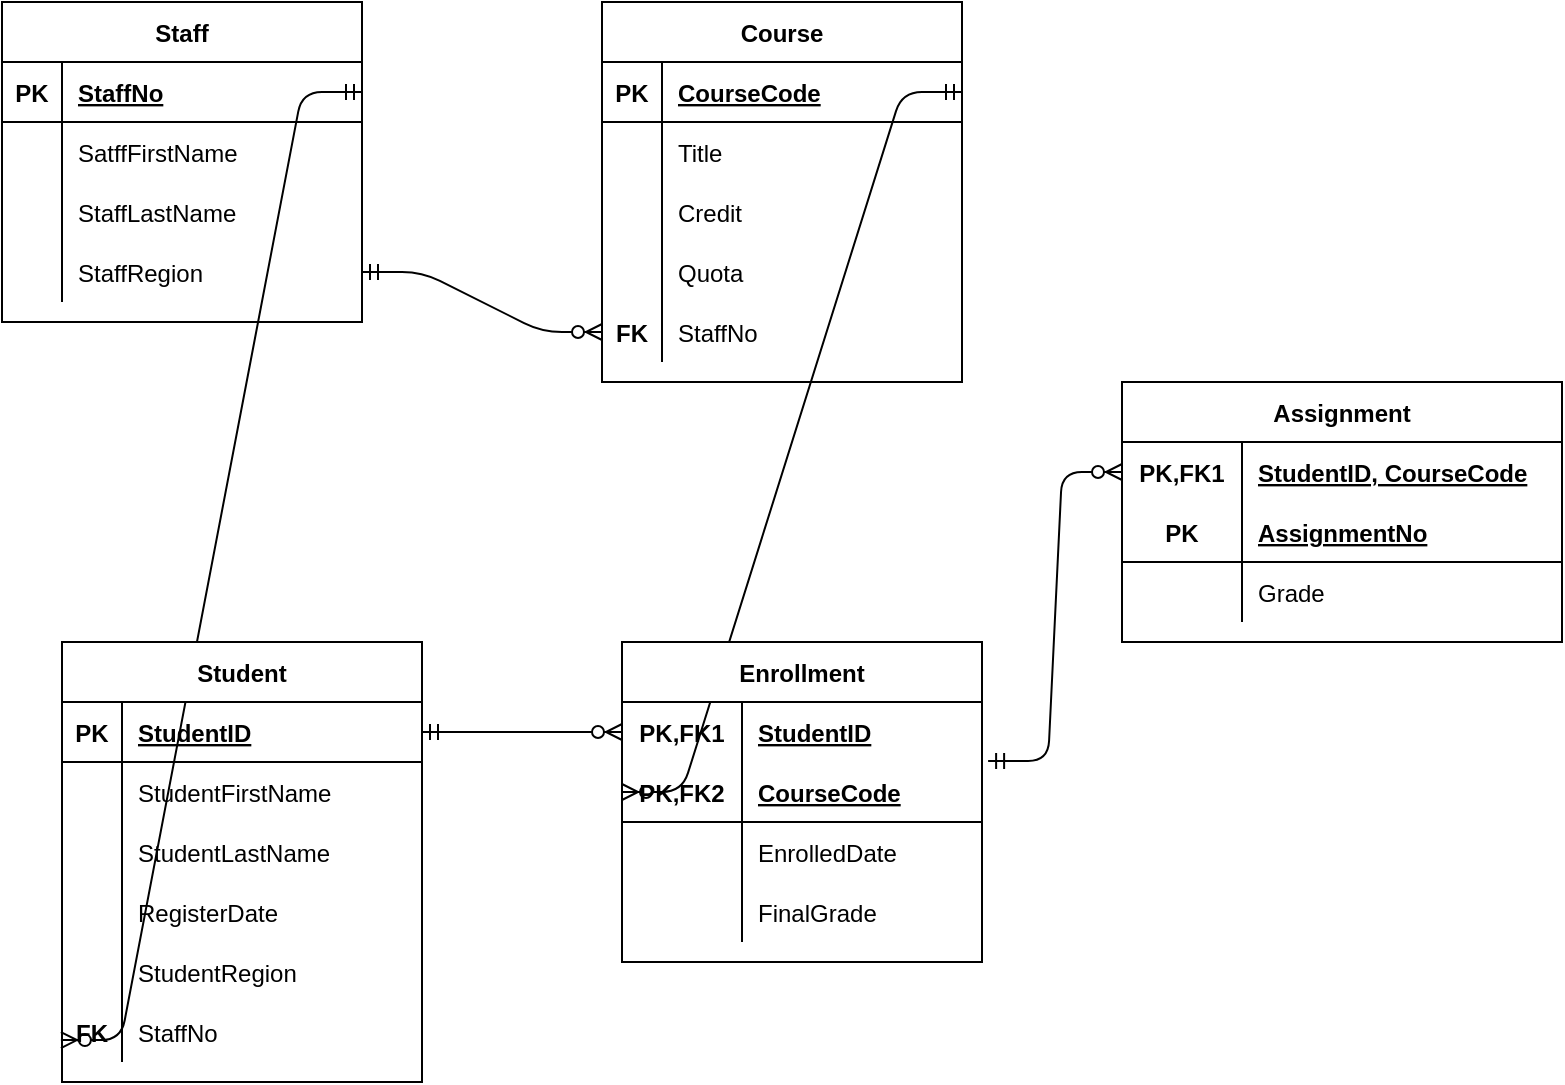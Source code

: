 <mxfile version="13.7.7" type="device"><diagram id="yjekZvTenLgWqfocFCRM" name="Page-1"><mxGraphModel dx="1021" dy="567" grid="1" gridSize="10" guides="1" tooltips="1" connect="1" arrows="1" fold="1" page="1" pageScale="1" pageWidth="827" pageHeight="1169" math="0" shadow="0"><root><mxCell id="0"/><mxCell id="1" parent="0"/><mxCell id="UvinIwojLNgG_86-VT_2-1" value="Staff" style="shape=table;startSize=30;container=1;collapsible=1;childLayout=tableLayout;fixedRows=1;rowLines=0;fontStyle=1;align=center;resizeLast=1;" vertex="1" parent="1"><mxGeometry x="40" y="40" width="180" height="160" as="geometry"/></mxCell><mxCell id="UvinIwojLNgG_86-VT_2-2" value="" style="shape=partialRectangle;collapsible=0;dropTarget=0;pointerEvents=0;fillColor=none;top=0;left=0;bottom=1;right=0;points=[[0,0.5],[1,0.5]];portConstraint=eastwest;" vertex="1" parent="UvinIwojLNgG_86-VT_2-1"><mxGeometry y="30" width="180" height="30" as="geometry"/></mxCell><mxCell id="UvinIwojLNgG_86-VT_2-3" value="PK" style="shape=partialRectangle;connectable=0;fillColor=none;top=0;left=0;bottom=0;right=0;fontStyle=1;overflow=hidden;" vertex="1" parent="UvinIwojLNgG_86-VT_2-2"><mxGeometry width="30" height="30" as="geometry"/></mxCell><mxCell id="UvinIwojLNgG_86-VT_2-4" value="StaffNo" style="shape=partialRectangle;connectable=0;fillColor=none;top=0;left=0;bottom=0;right=0;align=left;spacingLeft=6;fontStyle=5;overflow=hidden;" vertex="1" parent="UvinIwojLNgG_86-VT_2-2"><mxGeometry x="30" width="150" height="30" as="geometry"/></mxCell><mxCell id="UvinIwojLNgG_86-VT_2-5" value="" style="shape=partialRectangle;collapsible=0;dropTarget=0;pointerEvents=0;fillColor=none;top=0;left=0;bottom=0;right=0;points=[[0,0.5],[1,0.5]];portConstraint=eastwest;" vertex="1" parent="UvinIwojLNgG_86-VT_2-1"><mxGeometry y="60" width="180" height="30" as="geometry"/></mxCell><mxCell id="UvinIwojLNgG_86-VT_2-6" value="" style="shape=partialRectangle;connectable=0;fillColor=none;top=0;left=0;bottom=0;right=0;editable=1;overflow=hidden;" vertex="1" parent="UvinIwojLNgG_86-VT_2-5"><mxGeometry width="30" height="30" as="geometry"/></mxCell><mxCell id="UvinIwojLNgG_86-VT_2-7" value="SatffFirstName" style="shape=partialRectangle;connectable=0;fillColor=none;top=0;left=0;bottom=0;right=0;align=left;spacingLeft=6;overflow=hidden;" vertex="1" parent="UvinIwojLNgG_86-VT_2-5"><mxGeometry x="30" width="150" height="30" as="geometry"/></mxCell><mxCell id="UvinIwojLNgG_86-VT_2-8" value="" style="shape=partialRectangle;collapsible=0;dropTarget=0;pointerEvents=0;fillColor=none;top=0;left=0;bottom=0;right=0;points=[[0,0.5],[1,0.5]];portConstraint=eastwest;" vertex="1" parent="UvinIwojLNgG_86-VT_2-1"><mxGeometry y="90" width="180" height="30" as="geometry"/></mxCell><mxCell id="UvinIwojLNgG_86-VT_2-9" value="" style="shape=partialRectangle;connectable=0;fillColor=none;top=0;left=0;bottom=0;right=0;editable=1;overflow=hidden;" vertex="1" parent="UvinIwojLNgG_86-VT_2-8"><mxGeometry width="30" height="30" as="geometry"/></mxCell><mxCell id="UvinIwojLNgG_86-VT_2-10" value="StaffLastName" style="shape=partialRectangle;connectable=0;fillColor=none;top=0;left=0;bottom=0;right=0;align=left;spacingLeft=6;overflow=hidden;" vertex="1" parent="UvinIwojLNgG_86-VT_2-8"><mxGeometry x="30" width="150" height="30" as="geometry"/></mxCell><mxCell id="UvinIwojLNgG_86-VT_2-11" value="" style="shape=partialRectangle;collapsible=0;dropTarget=0;pointerEvents=0;fillColor=none;top=0;left=0;bottom=0;right=0;points=[[0,0.5],[1,0.5]];portConstraint=eastwest;" vertex="1" parent="UvinIwojLNgG_86-VT_2-1"><mxGeometry y="120" width="180" height="30" as="geometry"/></mxCell><mxCell id="UvinIwojLNgG_86-VT_2-12" value="" style="shape=partialRectangle;connectable=0;fillColor=none;top=0;left=0;bottom=0;right=0;editable=1;overflow=hidden;" vertex="1" parent="UvinIwojLNgG_86-VT_2-11"><mxGeometry width="30" height="30" as="geometry"/></mxCell><mxCell id="UvinIwojLNgG_86-VT_2-13" value="StaffRegion" style="shape=partialRectangle;connectable=0;fillColor=none;top=0;left=0;bottom=0;right=0;align=left;spacingLeft=6;overflow=hidden;" vertex="1" parent="UvinIwojLNgG_86-VT_2-11"><mxGeometry x="30" width="150" height="30" as="geometry"/></mxCell><mxCell id="UvinIwojLNgG_86-VT_2-30" value="" style="edgeStyle=entityRelationEdgeStyle;fontSize=12;html=1;endArrow=ERzeroToMany;startArrow=ERmandOne;exitX=1;exitY=0.5;exitDx=0;exitDy=0;entryX=-0.003;entryY=0.635;entryDx=0;entryDy=0;entryPerimeter=0;" edge="1" parent="1" source="UvinIwojLNgG_86-VT_2-2" target="UvinIwojLNgG_86-VT_2-31"><mxGeometry width="100" height="100" relative="1" as="geometry"><mxPoint x="280" y="190" as="sourcePoint"/><mxPoint x="380" y="90" as="targetPoint"/></mxGeometry></mxCell><mxCell id="UvinIwojLNgG_86-VT_2-14" value="Student" style="shape=table;startSize=30;container=1;collapsible=1;childLayout=tableLayout;fixedRows=1;rowLines=0;fontStyle=1;align=center;resizeLast=1;" vertex="1" parent="1"><mxGeometry x="70" y="360" width="180" height="220" as="geometry"/></mxCell><mxCell id="UvinIwojLNgG_86-VT_2-15" value="" style="shape=partialRectangle;collapsible=0;dropTarget=0;pointerEvents=0;fillColor=none;top=0;left=0;bottom=1;right=0;points=[[0,0.5],[1,0.5]];portConstraint=eastwest;" vertex="1" parent="UvinIwojLNgG_86-VT_2-14"><mxGeometry y="30" width="180" height="30" as="geometry"/></mxCell><mxCell id="UvinIwojLNgG_86-VT_2-16" value="PK" style="shape=partialRectangle;connectable=0;fillColor=none;top=0;left=0;bottom=0;right=0;fontStyle=1;overflow=hidden;" vertex="1" parent="UvinIwojLNgG_86-VT_2-15"><mxGeometry width="30" height="30" as="geometry"/></mxCell><mxCell id="UvinIwojLNgG_86-VT_2-17" value="StudentID" style="shape=partialRectangle;connectable=0;fillColor=none;top=0;left=0;bottom=0;right=0;align=left;spacingLeft=6;fontStyle=5;overflow=hidden;" vertex="1" parent="UvinIwojLNgG_86-VT_2-15"><mxGeometry x="30" width="150" height="30" as="geometry"/></mxCell><mxCell id="UvinIwojLNgG_86-VT_2-18" value="" style="shape=partialRectangle;collapsible=0;dropTarget=0;pointerEvents=0;fillColor=none;top=0;left=0;bottom=0;right=0;points=[[0,0.5],[1,0.5]];portConstraint=eastwest;" vertex="1" parent="UvinIwojLNgG_86-VT_2-14"><mxGeometry y="60" width="180" height="30" as="geometry"/></mxCell><mxCell id="UvinIwojLNgG_86-VT_2-19" value="" style="shape=partialRectangle;connectable=0;fillColor=none;top=0;left=0;bottom=0;right=0;editable=1;overflow=hidden;" vertex="1" parent="UvinIwojLNgG_86-VT_2-18"><mxGeometry width="30" height="30" as="geometry"/></mxCell><mxCell id="UvinIwojLNgG_86-VT_2-20" value="StudentFirstName" style="shape=partialRectangle;connectable=0;fillColor=none;top=0;left=0;bottom=0;right=0;align=left;spacingLeft=6;overflow=hidden;" vertex="1" parent="UvinIwojLNgG_86-VT_2-18"><mxGeometry x="30" width="150" height="30" as="geometry"/></mxCell><mxCell id="UvinIwojLNgG_86-VT_2-21" value="" style="shape=partialRectangle;collapsible=0;dropTarget=0;pointerEvents=0;fillColor=none;top=0;left=0;bottom=0;right=0;points=[[0,0.5],[1,0.5]];portConstraint=eastwest;" vertex="1" parent="UvinIwojLNgG_86-VT_2-14"><mxGeometry y="90" width="180" height="30" as="geometry"/></mxCell><mxCell id="UvinIwojLNgG_86-VT_2-22" value="" style="shape=partialRectangle;connectable=0;fillColor=none;top=0;left=0;bottom=0;right=0;editable=1;overflow=hidden;" vertex="1" parent="UvinIwojLNgG_86-VT_2-21"><mxGeometry width="30" height="30" as="geometry"/></mxCell><mxCell id="UvinIwojLNgG_86-VT_2-23" value="StudentLastName" style="shape=partialRectangle;connectable=0;fillColor=none;top=0;left=0;bottom=0;right=0;align=left;spacingLeft=6;overflow=hidden;" vertex="1" parent="UvinIwojLNgG_86-VT_2-21"><mxGeometry x="30" width="150" height="30" as="geometry"/></mxCell><mxCell id="UvinIwojLNgG_86-VT_2-24" value="" style="shape=partialRectangle;collapsible=0;dropTarget=0;pointerEvents=0;fillColor=none;top=0;left=0;bottom=0;right=0;points=[[0,0.5],[1,0.5]];portConstraint=eastwest;" vertex="1" parent="UvinIwojLNgG_86-VT_2-14"><mxGeometry y="120" width="180" height="30" as="geometry"/></mxCell><mxCell id="UvinIwojLNgG_86-VT_2-25" value="" style="shape=partialRectangle;connectable=0;fillColor=none;top=0;left=0;bottom=0;right=0;editable=1;overflow=hidden;" vertex="1" parent="UvinIwojLNgG_86-VT_2-24"><mxGeometry width="30" height="30" as="geometry"/></mxCell><mxCell id="UvinIwojLNgG_86-VT_2-26" value="RegisterDate" style="shape=partialRectangle;connectable=0;fillColor=none;top=0;left=0;bottom=0;right=0;align=left;spacingLeft=6;overflow=hidden;" vertex="1" parent="UvinIwojLNgG_86-VT_2-24"><mxGeometry x="30" width="150" height="30" as="geometry"/></mxCell><mxCell id="UvinIwojLNgG_86-VT_2-27" value="" style="shape=partialRectangle;collapsible=0;dropTarget=0;pointerEvents=0;fillColor=none;top=0;left=0;bottom=0;right=0;points=[[0,0.5],[1,0.5]];portConstraint=eastwest;" vertex="1" parent="UvinIwojLNgG_86-VT_2-14"><mxGeometry y="150" width="180" height="30" as="geometry"/></mxCell><mxCell id="UvinIwojLNgG_86-VT_2-28" value="" style="shape=partialRectangle;connectable=0;fillColor=none;top=0;left=0;bottom=0;right=0;editable=1;overflow=hidden;" vertex="1" parent="UvinIwojLNgG_86-VT_2-27"><mxGeometry width="30" height="30" as="geometry"/></mxCell><mxCell id="UvinIwojLNgG_86-VT_2-29" value="StudentRegion" style="shape=partialRectangle;connectable=0;fillColor=none;top=0;left=0;bottom=0;right=0;align=left;spacingLeft=6;overflow=hidden;" vertex="1" parent="UvinIwojLNgG_86-VT_2-27"><mxGeometry x="30" width="150" height="30" as="geometry"/></mxCell><mxCell id="UvinIwojLNgG_86-VT_2-31" value="" style="shape=partialRectangle;collapsible=0;dropTarget=0;pointerEvents=0;fillColor=none;top=0;left=0;bottom=0;right=0;points=[[0,0.5],[1,0.5]];portConstraint=eastwest;" vertex="1" parent="UvinIwojLNgG_86-VT_2-14"><mxGeometry y="180" width="180" height="30" as="geometry"/></mxCell><mxCell id="UvinIwojLNgG_86-VT_2-32" value="FK" style="shape=partialRectangle;connectable=0;fillColor=none;top=0;left=0;bottom=0;right=0;editable=1;overflow=hidden;fontStyle=1" vertex="1" parent="UvinIwojLNgG_86-VT_2-31"><mxGeometry width="30" height="30" as="geometry"/></mxCell><mxCell id="UvinIwojLNgG_86-VT_2-33" value="StaffNo" style="shape=partialRectangle;connectable=0;fillColor=none;top=0;left=0;bottom=0;right=0;align=left;spacingLeft=6;overflow=hidden;" vertex="1" parent="UvinIwojLNgG_86-VT_2-31"><mxGeometry x="30" width="150" height="30" as="geometry"/></mxCell><mxCell id="UvinIwojLNgG_86-VT_2-65" value="" style="edgeStyle=entityRelationEdgeStyle;fontSize=12;html=1;endArrow=ERzeroToMany;startArrow=ERmandOne;exitX=1;exitY=0.5;exitDx=0;exitDy=0;endFill=1;entryX=0;entryY=0.5;entryDx=0;entryDy=0;" edge="1" parent="1" source="UvinIwojLNgG_86-VT_2-35" target="UvinIwojLNgG_86-VT_2-55"><mxGeometry width="100" height="100" relative="1" as="geometry"><mxPoint x="610" y="370" as="sourcePoint"/><mxPoint x="700" y="270" as="targetPoint"/></mxGeometry></mxCell><mxCell id="UvinIwojLNgG_86-VT_2-66" value="" style="edgeStyle=entityRelationEdgeStyle;fontSize=12;html=1;endArrow=ERzeroToMany;startArrow=ERmandOne;exitX=1;exitY=0.5;exitDx=0;exitDy=0;endFill=1;entryX=0;entryY=0.5;entryDx=0;entryDy=0;" edge="1" parent="1" source="UvinIwojLNgG_86-VT_2-15" target="UvinIwojLNgG_86-VT_2-52"><mxGeometry width="100" height="100" relative="1" as="geometry"><mxPoint x="260" y="500" as="sourcePoint"/><mxPoint x="360" y="400" as="targetPoint"/></mxGeometry></mxCell><mxCell id="UvinIwojLNgG_86-VT_2-105" value="" style="edgeStyle=entityRelationEdgeStyle;fontSize=12;html=1;endArrow=ERzeroToMany;startArrow=ERmandOne;exitX=1.017;exitY=-0.018;exitDx=0;exitDy=0;exitPerimeter=0;entryX=0;entryY=0.5;entryDx=0;entryDy=0;" edge="1" parent="1" source="UvinIwojLNgG_86-VT_2-55" target="UvinIwojLNgG_86-VT_2-93"><mxGeometry width="100" height="100" relative="1" as="geometry"><mxPoint x="560" y="580" as="sourcePoint"/><mxPoint x="660" y="480" as="targetPoint"/></mxGeometry></mxCell><mxCell id="UvinIwojLNgG_86-VT_2-92" value="Assignment" style="shape=table;startSize=30;container=1;collapsible=1;childLayout=tableLayout;fixedRows=1;rowLines=0;fontStyle=1;align=center;resizeLast=1;" vertex="1" parent="1"><mxGeometry x="600" y="230" width="220" height="130" as="geometry"/></mxCell><mxCell id="UvinIwojLNgG_86-VT_2-93" value="" style="shape=partialRectangle;collapsible=0;dropTarget=0;pointerEvents=0;fillColor=none;top=0;left=0;bottom=0;right=0;points=[[0,0.5],[1,0.5]];portConstraint=eastwest;" vertex="1" parent="UvinIwojLNgG_86-VT_2-92"><mxGeometry y="30" width="220" height="30" as="geometry"/></mxCell><mxCell id="UvinIwojLNgG_86-VT_2-94" value="PK,FK1" style="shape=partialRectangle;connectable=0;fillColor=none;top=0;left=0;bottom=0;right=0;fontStyle=1;overflow=hidden;" vertex="1" parent="UvinIwojLNgG_86-VT_2-93"><mxGeometry width="60" height="30" as="geometry"/></mxCell><mxCell id="UvinIwojLNgG_86-VT_2-95" value="StudentID, CourseCode" style="shape=partialRectangle;connectable=0;fillColor=none;top=0;left=0;bottom=0;right=0;align=left;spacingLeft=6;fontStyle=5;overflow=hidden;" vertex="1" parent="UvinIwojLNgG_86-VT_2-93"><mxGeometry x="60" width="160" height="30" as="geometry"/></mxCell><mxCell id="UvinIwojLNgG_86-VT_2-96" value="" style="shape=partialRectangle;collapsible=0;dropTarget=0;pointerEvents=0;fillColor=none;top=0;left=0;bottom=1;right=0;points=[[0,0.5],[1,0.5]];portConstraint=eastwest;" vertex="1" parent="UvinIwojLNgG_86-VT_2-92"><mxGeometry y="60" width="220" height="30" as="geometry"/></mxCell><mxCell id="UvinIwojLNgG_86-VT_2-97" value="PK" style="shape=partialRectangle;connectable=0;fillColor=none;top=0;left=0;bottom=0;right=0;fontStyle=1;overflow=hidden;" vertex="1" parent="UvinIwojLNgG_86-VT_2-96"><mxGeometry width="60" height="30" as="geometry"/></mxCell><mxCell id="UvinIwojLNgG_86-VT_2-98" value="AssignmentNo" style="shape=partialRectangle;connectable=0;fillColor=none;top=0;left=0;bottom=0;right=0;align=left;spacingLeft=6;fontStyle=5;overflow=hidden;" vertex="1" parent="UvinIwojLNgG_86-VT_2-96"><mxGeometry x="60" width="160" height="30" as="geometry"/></mxCell><mxCell id="UvinIwojLNgG_86-VT_2-99" value="" style="shape=partialRectangle;collapsible=0;dropTarget=0;pointerEvents=0;fillColor=none;top=0;left=0;bottom=0;right=0;points=[[0,0.5],[1,0.5]];portConstraint=eastwest;" vertex="1" parent="UvinIwojLNgG_86-VT_2-92"><mxGeometry y="90" width="220" height="30" as="geometry"/></mxCell><mxCell id="UvinIwojLNgG_86-VT_2-100" value="" style="shape=partialRectangle;connectable=0;fillColor=none;top=0;left=0;bottom=0;right=0;editable=1;overflow=hidden;" vertex="1" parent="UvinIwojLNgG_86-VT_2-99"><mxGeometry width="60" height="30" as="geometry"/></mxCell><mxCell id="UvinIwojLNgG_86-VT_2-101" value="Grade" style="shape=partialRectangle;connectable=0;fillColor=none;top=0;left=0;bottom=0;right=0;align=left;spacingLeft=6;overflow=hidden;" vertex="1" parent="UvinIwojLNgG_86-VT_2-99"><mxGeometry x="60" width="160" height="30" as="geometry"/></mxCell><mxCell id="UvinIwojLNgG_86-VT_2-34" value="Course" style="shape=table;startSize=30;container=1;collapsible=1;childLayout=tableLayout;fixedRows=1;rowLines=0;fontStyle=1;align=center;resizeLast=1;" vertex="1" parent="1"><mxGeometry x="340" y="40" width="180" height="190" as="geometry"/></mxCell><mxCell id="UvinIwojLNgG_86-VT_2-35" value="" style="shape=partialRectangle;collapsible=0;dropTarget=0;pointerEvents=0;fillColor=none;top=0;left=0;bottom=1;right=0;points=[[0,0.5],[1,0.5]];portConstraint=eastwest;" vertex="1" parent="UvinIwojLNgG_86-VT_2-34"><mxGeometry y="30" width="180" height="30" as="geometry"/></mxCell><mxCell id="UvinIwojLNgG_86-VT_2-36" value="PK" style="shape=partialRectangle;connectable=0;fillColor=none;top=0;left=0;bottom=0;right=0;fontStyle=1;overflow=hidden;" vertex="1" parent="UvinIwojLNgG_86-VT_2-35"><mxGeometry width="30" height="30" as="geometry"/></mxCell><mxCell id="UvinIwojLNgG_86-VT_2-37" value="CourseCode" style="shape=partialRectangle;connectable=0;fillColor=none;top=0;left=0;bottom=0;right=0;align=left;spacingLeft=6;fontStyle=5;overflow=hidden;" vertex="1" parent="UvinIwojLNgG_86-VT_2-35"><mxGeometry x="30" width="150" height="30" as="geometry"/></mxCell><mxCell id="UvinIwojLNgG_86-VT_2-38" value="" style="shape=partialRectangle;collapsible=0;dropTarget=0;pointerEvents=0;fillColor=none;top=0;left=0;bottom=0;right=0;points=[[0,0.5],[1,0.5]];portConstraint=eastwest;" vertex="1" parent="UvinIwojLNgG_86-VT_2-34"><mxGeometry y="60" width="180" height="30" as="geometry"/></mxCell><mxCell id="UvinIwojLNgG_86-VT_2-39" value="" style="shape=partialRectangle;connectable=0;fillColor=none;top=0;left=0;bottom=0;right=0;editable=1;overflow=hidden;" vertex="1" parent="UvinIwojLNgG_86-VT_2-38"><mxGeometry width="30" height="30" as="geometry"/></mxCell><mxCell id="UvinIwojLNgG_86-VT_2-40" value="Title" style="shape=partialRectangle;connectable=0;fillColor=none;top=0;left=0;bottom=0;right=0;align=left;spacingLeft=6;overflow=hidden;" vertex="1" parent="UvinIwojLNgG_86-VT_2-38"><mxGeometry x="30" width="150" height="30" as="geometry"/></mxCell><mxCell id="UvinIwojLNgG_86-VT_2-41" value="" style="shape=partialRectangle;collapsible=0;dropTarget=0;pointerEvents=0;fillColor=none;top=0;left=0;bottom=0;right=0;points=[[0,0.5],[1,0.5]];portConstraint=eastwest;" vertex="1" parent="UvinIwojLNgG_86-VT_2-34"><mxGeometry y="90" width="180" height="30" as="geometry"/></mxCell><mxCell id="UvinIwojLNgG_86-VT_2-42" value="" style="shape=partialRectangle;connectable=0;fillColor=none;top=0;left=0;bottom=0;right=0;editable=1;overflow=hidden;" vertex="1" parent="UvinIwojLNgG_86-VT_2-41"><mxGeometry width="30" height="30" as="geometry"/></mxCell><mxCell id="UvinIwojLNgG_86-VT_2-43" value="Credit" style="shape=partialRectangle;connectable=0;fillColor=none;top=0;left=0;bottom=0;right=0;align=left;spacingLeft=6;overflow=hidden;" vertex="1" parent="UvinIwojLNgG_86-VT_2-41"><mxGeometry x="30" width="150" height="30" as="geometry"/></mxCell><mxCell id="UvinIwojLNgG_86-VT_2-44" value="" style="shape=partialRectangle;collapsible=0;dropTarget=0;pointerEvents=0;fillColor=none;top=0;left=0;bottom=0;right=0;points=[[0,0.5],[1,0.5]];portConstraint=eastwest;" vertex="1" parent="UvinIwojLNgG_86-VT_2-34"><mxGeometry y="120" width="180" height="30" as="geometry"/></mxCell><mxCell id="UvinIwojLNgG_86-VT_2-45" value="" style="shape=partialRectangle;connectable=0;fillColor=none;top=0;left=0;bottom=0;right=0;editable=1;overflow=hidden;" vertex="1" parent="UvinIwojLNgG_86-VT_2-44"><mxGeometry width="30" height="30" as="geometry"/></mxCell><mxCell id="UvinIwojLNgG_86-VT_2-46" value="Quota" style="shape=partialRectangle;connectable=0;fillColor=none;top=0;left=0;bottom=0;right=0;align=left;spacingLeft=6;overflow=hidden;" vertex="1" parent="UvinIwojLNgG_86-VT_2-44"><mxGeometry x="30" width="150" height="30" as="geometry"/></mxCell><mxCell id="UvinIwojLNgG_86-VT_2-47" value="" style="shape=partialRectangle;collapsible=0;dropTarget=0;pointerEvents=0;fillColor=none;top=0;left=0;bottom=0;right=0;points=[[0,0.5],[1,0.5]];portConstraint=eastwest;" vertex="1" parent="UvinIwojLNgG_86-VT_2-34"><mxGeometry y="150" width="180" height="30" as="geometry"/></mxCell><mxCell id="UvinIwojLNgG_86-VT_2-48" value="FK" style="shape=partialRectangle;connectable=0;fillColor=none;top=0;left=0;bottom=0;right=0;editable=1;overflow=hidden;fontStyle=1" vertex="1" parent="UvinIwojLNgG_86-VT_2-47"><mxGeometry width="30" height="30" as="geometry"/></mxCell><mxCell id="UvinIwojLNgG_86-VT_2-49" value="StaffNo" style="shape=partialRectangle;connectable=0;fillColor=none;top=0;left=0;bottom=0;right=0;align=left;spacingLeft=6;overflow=hidden;" vertex="1" parent="UvinIwojLNgG_86-VT_2-47"><mxGeometry x="30" width="150" height="30" as="geometry"/></mxCell><mxCell id="UvinIwojLNgG_86-VT_2-106" value="" style="edgeStyle=entityRelationEdgeStyle;fontSize=12;html=1;endArrow=ERzeroToMany;startArrow=ERmandOne;entryX=0;entryY=0.5;entryDx=0;entryDy=0;exitX=1;exitY=0.5;exitDx=0;exitDy=0;endFill=1;startFill=0;" edge="1" parent="1" source="UvinIwojLNgG_86-VT_2-11" target="UvinIwojLNgG_86-VT_2-47"><mxGeometry width="100" height="100" relative="1" as="geometry"><mxPoint x="240" y="210" as="sourcePoint"/><mxPoint x="340" y="110" as="targetPoint"/></mxGeometry></mxCell><mxCell id="UvinIwojLNgG_86-VT_2-51" value="Enrollment" style="shape=table;startSize=30;container=1;collapsible=1;childLayout=tableLayout;fixedRows=1;rowLines=0;fontStyle=1;align=center;resizeLast=1;" vertex="1" parent="1"><mxGeometry x="350" y="360" width="180" height="160" as="geometry"/></mxCell><mxCell id="UvinIwojLNgG_86-VT_2-52" value="" style="shape=partialRectangle;collapsible=0;dropTarget=0;pointerEvents=0;fillColor=none;top=0;left=0;bottom=0;right=0;points=[[0,0.5],[1,0.5]];portConstraint=eastwest;" vertex="1" parent="UvinIwojLNgG_86-VT_2-51"><mxGeometry y="30" width="180" height="30" as="geometry"/></mxCell><mxCell id="UvinIwojLNgG_86-VT_2-53" value="PK,FK1" style="shape=partialRectangle;connectable=0;fillColor=none;top=0;left=0;bottom=0;right=0;fontStyle=1;overflow=hidden;" vertex="1" parent="UvinIwojLNgG_86-VT_2-52"><mxGeometry width="60" height="30" as="geometry"/></mxCell><mxCell id="UvinIwojLNgG_86-VT_2-54" value="StudentID" style="shape=partialRectangle;connectable=0;fillColor=none;top=0;left=0;bottom=0;right=0;align=left;spacingLeft=6;fontStyle=5;overflow=hidden;" vertex="1" parent="UvinIwojLNgG_86-VT_2-52"><mxGeometry x="60" width="120" height="30" as="geometry"/></mxCell><mxCell id="UvinIwojLNgG_86-VT_2-55" value="" style="shape=partialRectangle;collapsible=0;dropTarget=0;pointerEvents=0;fillColor=none;top=0;left=0;bottom=1;right=0;points=[[0,0.5],[1,0.5]];portConstraint=eastwest;" vertex="1" parent="UvinIwojLNgG_86-VT_2-51"><mxGeometry y="60" width="180" height="30" as="geometry"/></mxCell><mxCell id="UvinIwojLNgG_86-VT_2-56" value="PK,FK2" style="shape=partialRectangle;connectable=0;fillColor=none;top=0;left=0;bottom=0;right=0;fontStyle=1;overflow=hidden;" vertex="1" parent="UvinIwojLNgG_86-VT_2-55"><mxGeometry width="60" height="30" as="geometry"/></mxCell><mxCell id="UvinIwojLNgG_86-VT_2-57" value="CourseCode" style="shape=partialRectangle;connectable=0;fillColor=none;top=0;left=0;bottom=0;right=0;align=left;spacingLeft=6;fontStyle=5;overflow=hidden;" vertex="1" parent="UvinIwojLNgG_86-VT_2-55"><mxGeometry x="60" width="120" height="30" as="geometry"/></mxCell><mxCell id="UvinIwojLNgG_86-VT_2-58" value="" style="shape=partialRectangle;collapsible=0;dropTarget=0;pointerEvents=0;fillColor=none;top=0;left=0;bottom=0;right=0;points=[[0,0.5],[1,0.5]];portConstraint=eastwest;" vertex="1" parent="UvinIwojLNgG_86-VT_2-51"><mxGeometry y="90" width="180" height="30" as="geometry"/></mxCell><mxCell id="UvinIwojLNgG_86-VT_2-59" value="" style="shape=partialRectangle;connectable=0;fillColor=none;top=0;left=0;bottom=0;right=0;editable=1;overflow=hidden;" vertex="1" parent="UvinIwojLNgG_86-VT_2-58"><mxGeometry width="60" height="30" as="geometry"/></mxCell><mxCell id="UvinIwojLNgG_86-VT_2-60" value="EnrolledDate" style="shape=partialRectangle;connectable=0;fillColor=none;top=0;left=0;bottom=0;right=0;align=left;spacingLeft=6;overflow=hidden;" vertex="1" parent="UvinIwojLNgG_86-VT_2-58"><mxGeometry x="60" width="120" height="30" as="geometry"/></mxCell><mxCell id="UvinIwojLNgG_86-VT_2-61" value="" style="shape=partialRectangle;collapsible=0;dropTarget=0;pointerEvents=0;fillColor=none;top=0;left=0;bottom=0;right=0;points=[[0,0.5],[1,0.5]];portConstraint=eastwest;" vertex="1" parent="UvinIwojLNgG_86-VT_2-51"><mxGeometry y="120" width="180" height="30" as="geometry"/></mxCell><mxCell id="UvinIwojLNgG_86-VT_2-62" value="" style="shape=partialRectangle;connectable=0;fillColor=none;top=0;left=0;bottom=0;right=0;editable=1;overflow=hidden;" vertex="1" parent="UvinIwojLNgG_86-VT_2-61"><mxGeometry width="60" height="30" as="geometry"/></mxCell><mxCell id="UvinIwojLNgG_86-VT_2-63" value="FinalGrade" style="shape=partialRectangle;connectable=0;fillColor=none;top=0;left=0;bottom=0;right=0;align=left;spacingLeft=6;overflow=hidden;" vertex="1" parent="UvinIwojLNgG_86-VT_2-61"><mxGeometry x="60" width="120" height="30" as="geometry"/></mxCell></root></mxGraphModel></diagram></mxfile>